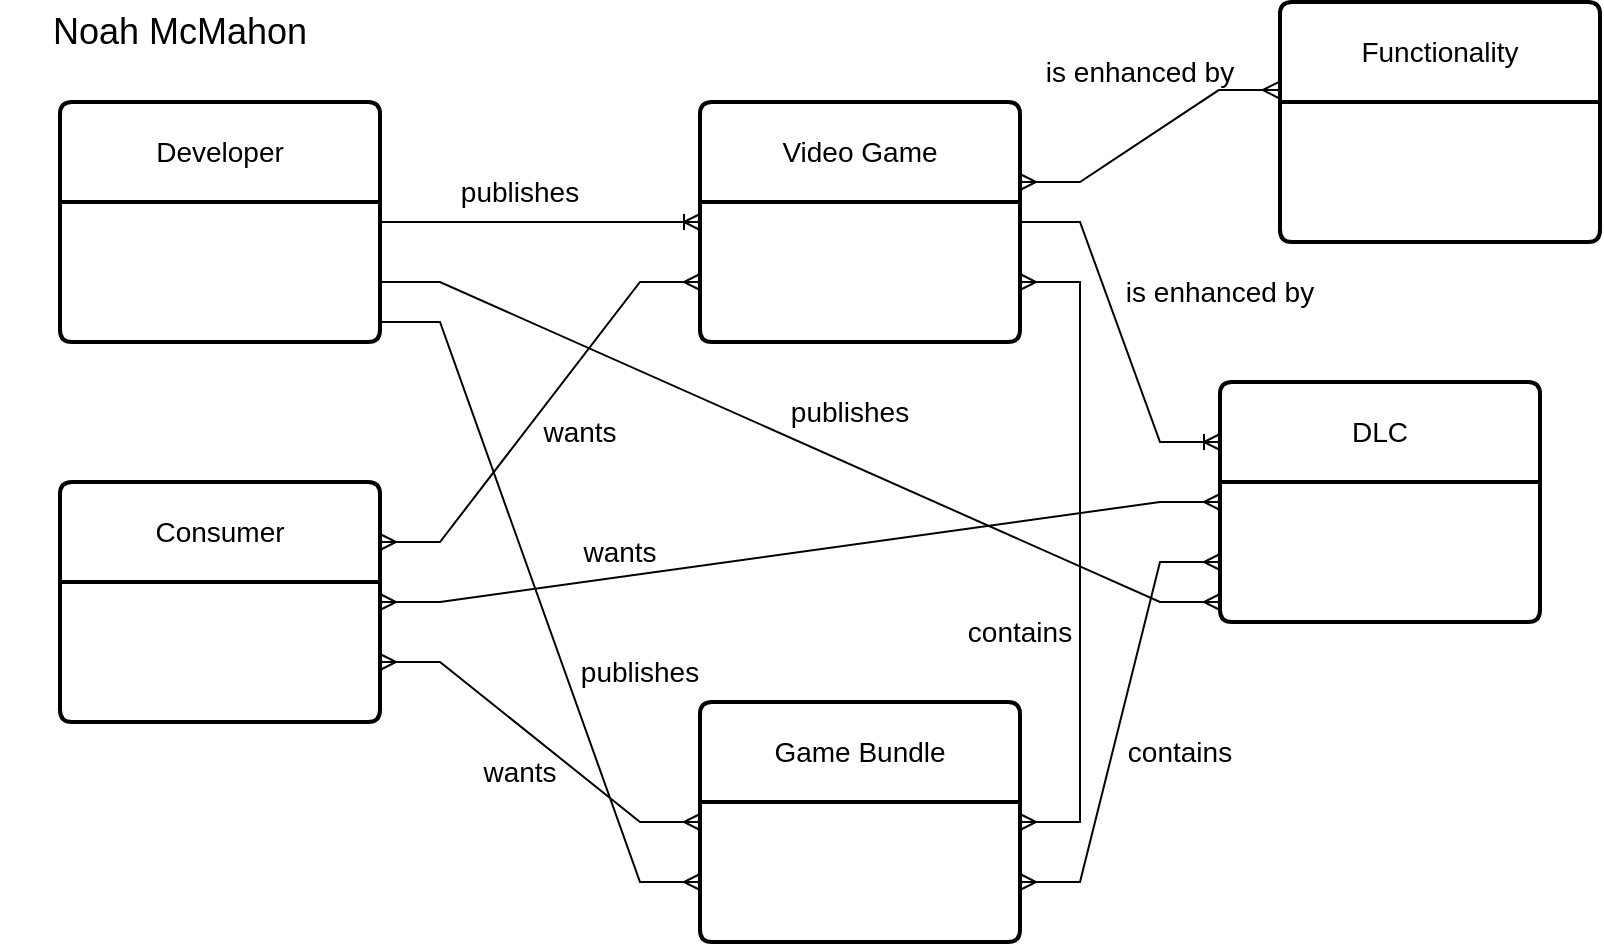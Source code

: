 <mxfile version="22.1.5" type="device">
  <diagram id="R2lEEEUBdFMjLlhIrx00" name="Page-1">
    <mxGraphModel dx="794" dy="502" grid="1" gridSize="10" guides="1" tooltips="1" connect="1" arrows="1" fold="1" page="1" pageScale="1" pageWidth="850" pageHeight="1100" math="0" shadow="0" extFonts="Permanent Marker^https://fonts.googleapis.com/css?family=Permanent+Marker">
      <root>
        <mxCell id="0" />
        <mxCell id="1" parent="0" />
        <mxCell id="uT1medCgupJe7l-JOGpY-1" value="Video Game" style="swimlane;childLayout=stackLayout;horizontal=1;startSize=50;horizontalStack=0;rounded=1;fontSize=14;fontStyle=0;strokeWidth=2;resizeParent=0;resizeLast=1;shadow=0;dashed=0;align=center;arcSize=4;whiteSpace=wrap;html=1;" parent="1" vertex="1">
          <mxGeometry x="350" y="60" width="160" height="120" as="geometry" />
        </mxCell>
        <mxCell id="uT1medCgupJe7l-JOGpY-3" value="Consumer" style="swimlane;childLayout=stackLayout;horizontal=1;startSize=50;horizontalStack=0;rounded=1;fontSize=14;fontStyle=0;strokeWidth=2;resizeParent=0;resizeLast=1;shadow=0;dashed=0;align=center;arcSize=4;whiteSpace=wrap;html=1;" parent="1" vertex="1">
          <mxGeometry x="30" y="250" width="160" height="120" as="geometry" />
        </mxCell>
        <mxCell id="uT1medCgupJe7l-JOGpY-4" value="DLC" style="swimlane;childLayout=stackLayout;horizontal=1;startSize=50;horizontalStack=0;rounded=1;fontSize=14;fontStyle=0;strokeWidth=2;resizeParent=0;resizeLast=1;shadow=0;dashed=0;align=center;arcSize=4;whiteSpace=wrap;html=1;" parent="1" vertex="1">
          <mxGeometry x="610" y="200" width="160" height="120" as="geometry" />
        </mxCell>
        <mxCell id="uT1medCgupJe7l-JOGpY-5" value="Developer" style="swimlane;childLayout=stackLayout;horizontal=1;startSize=50;horizontalStack=0;rounded=1;fontSize=14;fontStyle=0;strokeWidth=2;resizeParent=0;resizeLast=1;shadow=0;dashed=0;align=center;arcSize=4;whiteSpace=wrap;html=1;" parent="1" vertex="1">
          <mxGeometry x="30" y="60" width="160" height="120" as="geometry" />
        </mxCell>
        <mxCell id="uT1medCgupJe7l-JOGpY-6" value="Game Bundle" style="swimlane;childLayout=stackLayout;horizontal=1;startSize=50;horizontalStack=0;rounded=1;fontSize=14;fontStyle=0;strokeWidth=2;resizeParent=0;resizeLast=1;shadow=0;dashed=0;align=center;arcSize=4;whiteSpace=wrap;html=1;" parent="1" vertex="1">
          <mxGeometry x="350" y="360" width="160" height="120" as="geometry" />
        </mxCell>
        <mxCell id="uT1medCgupJe7l-JOGpY-7" value="&lt;font style=&quot;font-size: 18px;&quot;&gt;Noah McMahon&lt;/font&gt;" style="text;strokeColor=none;align=center;fillColor=none;html=1;verticalAlign=middle;whiteSpace=wrap;rounded=0;" parent="1" vertex="1">
          <mxGeometry y="10" width="180" height="30" as="geometry" />
        </mxCell>
        <mxCell id="uT1medCgupJe7l-JOGpY-8" value="" style="edgeStyle=entityRelationEdgeStyle;fontSize=12;html=1;endArrow=ERoneToMany;rounded=0;" parent="1" edge="1">
          <mxGeometry width="100" height="100" relative="1" as="geometry">
            <mxPoint x="190" y="120" as="sourcePoint" />
            <mxPoint x="350" y="120" as="targetPoint" />
          </mxGeometry>
        </mxCell>
        <mxCell id="uT1medCgupJe7l-JOGpY-9" value="&lt;font style=&quot;font-size: 14px;&quot;&gt;publishes&lt;/font&gt;" style="text;strokeColor=none;align=center;fillColor=none;html=1;verticalAlign=middle;whiteSpace=wrap;rounded=0;" parent="1" vertex="1">
          <mxGeometry x="170" y="90" width="180" height="30" as="geometry" />
        </mxCell>
        <mxCell id="uT1medCgupJe7l-JOGpY-11" value="" style="edgeStyle=entityRelationEdgeStyle;fontSize=12;html=1;endArrow=ERoneToMany;rounded=0;exitX=1;exitY=0.5;exitDx=0;exitDy=0;entryX=0;entryY=0.25;entryDx=0;entryDy=0;" parent="1" source="uT1medCgupJe7l-JOGpY-1" target="uT1medCgupJe7l-JOGpY-4" edge="1">
          <mxGeometry width="100" height="100" relative="1" as="geometry">
            <mxPoint x="450" y="330" as="sourcePoint" />
            <mxPoint x="550" y="230" as="targetPoint" />
            <Array as="points">
              <mxPoint x="610" y="330" />
            </Array>
          </mxGeometry>
        </mxCell>
        <mxCell id="uT1medCgupJe7l-JOGpY-13" value="&lt;font style=&quot;font-size: 14px;&quot;&gt;is enhanced by&lt;/font&gt;" style="text;strokeColor=none;align=center;fillColor=none;html=1;verticalAlign=middle;whiteSpace=wrap;rounded=0;" parent="1" vertex="1">
          <mxGeometry x="520" y="140" width="180" height="30" as="geometry" />
        </mxCell>
        <mxCell id="uT1medCgupJe7l-JOGpY-16" value="&lt;font style=&quot;font-size: 14px;&quot;&gt;wants&lt;/font&gt;" style="text;strokeColor=none;align=center;fillColor=none;html=1;verticalAlign=middle;whiteSpace=wrap;rounded=0;" parent="1" vertex="1">
          <mxGeometry x="220" y="270" width="180" height="30" as="geometry" />
        </mxCell>
        <mxCell id="uT1medCgupJe7l-JOGpY-17" value="&lt;font style=&quot;font-size: 14px;&quot;&gt;wants&lt;/font&gt;" style="text;strokeColor=none;align=center;fillColor=none;html=1;verticalAlign=middle;whiteSpace=wrap;rounded=0;" parent="1" vertex="1">
          <mxGeometry x="200" y="210" width="180" height="30" as="geometry" />
        </mxCell>
        <mxCell id="uT1medCgupJe7l-JOGpY-18" value="" style="edgeStyle=entityRelationEdgeStyle;fontSize=12;html=1;endArrow=ERmany;startArrow=ERmany;rounded=0;entryX=0;entryY=0.75;entryDx=0;entryDy=0;exitX=1;exitY=0.75;exitDx=0;exitDy=0;" parent="1" source="uT1medCgupJe7l-JOGpY-6" target="uT1medCgupJe7l-JOGpY-4" edge="1">
          <mxGeometry width="100" height="100" relative="1" as="geometry">
            <mxPoint x="300" y="550" as="sourcePoint" />
            <mxPoint x="400" y="450" as="targetPoint" />
            <Array as="points">
              <mxPoint x="470" y="430" />
              <mxPoint x="450" y="430" />
            </Array>
          </mxGeometry>
        </mxCell>
        <mxCell id="uT1medCgupJe7l-JOGpY-19" value="" style="edgeStyle=entityRelationEdgeStyle;fontSize=12;html=1;endArrow=ERmany;startArrow=ERmany;rounded=0;entryX=1;entryY=0.75;entryDx=0;entryDy=0;exitX=1;exitY=0.5;exitDx=0;exitDy=0;" parent="1" source="uT1medCgupJe7l-JOGpY-6" target="uT1medCgupJe7l-JOGpY-1" edge="1">
          <mxGeometry width="100" height="100" relative="1" as="geometry">
            <mxPoint x="380" y="360" as="sourcePoint" />
            <mxPoint x="480" y="260" as="targetPoint" />
          </mxGeometry>
        </mxCell>
        <mxCell id="uT1medCgupJe7l-JOGpY-20" value="&lt;font style=&quot;font-size: 14px;&quot;&gt;contains&lt;/font&gt;" style="text;strokeColor=none;align=center;fillColor=none;html=1;verticalAlign=middle;whiteSpace=wrap;rounded=0;" parent="1" vertex="1">
          <mxGeometry x="420" y="310" width="180" height="30" as="geometry" />
        </mxCell>
        <mxCell id="uT1medCgupJe7l-JOGpY-21" value="&lt;font style=&quot;font-size: 14px;&quot;&gt;contains&lt;/font&gt;" style="text;strokeColor=none;align=center;fillColor=none;html=1;verticalAlign=middle;whiteSpace=wrap;rounded=0;" parent="1" vertex="1">
          <mxGeometry x="500" y="370" width="180" height="30" as="geometry" />
        </mxCell>
        <mxCell id="OeUcah6Oe3X_LGf0Tp0E-1" value="" style="edgeStyle=entityRelationEdgeStyle;fontSize=12;html=1;endArrow=ERmany;startArrow=ERmany;rounded=0;exitX=1;exitY=0.5;exitDx=0;exitDy=0;entryX=0;entryY=0.5;entryDx=0;entryDy=0;" parent="1" source="uT1medCgupJe7l-JOGpY-3" target="uT1medCgupJe7l-JOGpY-4" edge="1">
          <mxGeometry width="100" height="100" relative="1" as="geometry">
            <mxPoint x="360" y="310" as="sourcePoint" />
            <mxPoint x="460" y="210" as="targetPoint" />
          </mxGeometry>
        </mxCell>
        <mxCell id="OeUcah6Oe3X_LGf0Tp0E-2" value="" style="edgeStyle=entityRelationEdgeStyle;fontSize=12;html=1;endArrow=ERmany;startArrow=ERmany;rounded=0;entryX=0;entryY=0.75;entryDx=0;entryDy=0;exitX=1;exitY=0.25;exitDx=0;exitDy=0;" parent="1" source="uT1medCgupJe7l-JOGpY-3" target="uT1medCgupJe7l-JOGpY-1" edge="1">
          <mxGeometry width="100" height="100" relative="1" as="geometry">
            <mxPoint x="360" y="310" as="sourcePoint" />
            <mxPoint x="460" y="210" as="targetPoint" />
          </mxGeometry>
        </mxCell>
        <mxCell id="OeUcah6Oe3X_LGf0Tp0E-4" value="Functionality" style="swimlane;childLayout=stackLayout;horizontal=1;startSize=50;horizontalStack=0;rounded=1;fontSize=14;fontStyle=0;strokeWidth=2;resizeParent=0;resizeLast=1;shadow=0;dashed=0;align=center;arcSize=4;whiteSpace=wrap;html=1;" parent="1" vertex="1">
          <mxGeometry x="640" y="10" width="160" height="120" as="geometry" />
        </mxCell>
        <mxCell id="OeUcah6Oe3X_LGf0Tp0E-5" value="" style="edgeStyle=entityRelationEdgeStyle;fontSize=12;html=1;endArrow=ERmany;startArrow=ERmany;rounded=0;entryX=-0.004;entryY=0.367;entryDx=0;entryDy=0;entryPerimeter=0;" parent="1" target="OeUcah6Oe3X_LGf0Tp0E-4" edge="1">
          <mxGeometry width="100" height="100" relative="1" as="geometry">
            <mxPoint x="510" y="100" as="sourcePoint" />
            <mxPoint x="610" as="targetPoint" />
          </mxGeometry>
        </mxCell>
        <mxCell id="OeUcah6Oe3X_LGf0Tp0E-6" value="&lt;font style=&quot;font-size: 14px;&quot;&gt;is enhanced by&lt;/font&gt;" style="text;strokeColor=none;align=center;fillColor=none;html=1;verticalAlign=middle;whiteSpace=wrap;rounded=0;" parent="1" vertex="1">
          <mxGeometry x="480" y="30" width="180" height="30" as="geometry" />
        </mxCell>
        <mxCell id="JpcCwv-xI3Yv6DdjB4Kb-1" value="" style="edgeStyle=entityRelationEdgeStyle;fontSize=12;html=1;endArrow=ERmany;rounded=0;exitX=1;exitY=0.75;exitDx=0;exitDy=0;" edge="1" parent="1" source="uT1medCgupJe7l-JOGpY-5">
          <mxGeometry width="100" height="100" relative="1" as="geometry">
            <mxPoint x="370" y="320" as="sourcePoint" />
            <mxPoint x="610" y="310" as="targetPoint" />
          </mxGeometry>
        </mxCell>
        <mxCell id="JpcCwv-xI3Yv6DdjB4Kb-2" value="" style="edgeStyle=entityRelationEdgeStyle;fontSize=12;html=1;endArrow=ERmany;rounded=0;entryX=0;entryY=0.75;entryDx=0;entryDy=0;" edge="1" parent="1" target="uT1medCgupJe7l-JOGpY-6">
          <mxGeometry width="100" height="100" relative="1" as="geometry">
            <mxPoint x="190" y="170" as="sourcePoint" />
            <mxPoint x="620" y="320" as="targetPoint" />
          </mxGeometry>
        </mxCell>
        <mxCell id="JpcCwv-xI3Yv6DdjB4Kb-3" value="&lt;font style=&quot;font-size: 14px;&quot;&gt;publishes&lt;/font&gt;" style="text;strokeColor=none;align=center;fillColor=none;html=1;verticalAlign=middle;whiteSpace=wrap;rounded=0;" vertex="1" parent="1">
          <mxGeometry x="335" y="200" width="180" height="30" as="geometry" />
        </mxCell>
        <mxCell id="JpcCwv-xI3Yv6DdjB4Kb-4" value="&lt;font style=&quot;font-size: 14px;&quot;&gt;publishes&lt;/font&gt;" style="text;strokeColor=none;align=center;fillColor=none;html=1;verticalAlign=middle;whiteSpace=wrap;rounded=0;" vertex="1" parent="1">
          <mxGeometry x="230" y="330" width="180" height="30" as="geometry" />
        </mxCell>
        <mxCell id="JpcCwv-xI3Yv6DdjB4Kb-5" value="" style="edgeStyle=entityRelationEdgeStyle;fontSize=12;html=1;endArrow=ERmany;startArrow=ERmany;rounded=0;entryX=0;entryY=0.5;entryDx=0;entryDy=0;exitX=1;exitY=0.75;exitDx=0;exitDy=0;" edge="1" parent="1" source="uT1medCgupJe7l-JOGpY-3" target="uT1medCgupJe7l-JOGpY-6">
          <mxGeometry width="100" height="100" relative="1" as="geometry">
            <mxPoint x="200" y="360" as="sourcePoint" />
            <mxPoint x="350" y="470" as="targetPoint" />
          </mxGeometry>
        </mxCell>
        <mxCell id="JpcCwv-xI3Yv6DdjB4Kb-6" value="&lt;font style=&quot;font-size: 14px;&quot;&gt;wants&lt;/font&gt;" style="text;strokeColor=none;align=center;fillColor=none;html=1;verticalAlign=middle;whiteSpace=wrap;rounded=0;" vertex="1" parent="1">
          <mxGeometry x="170" y="380" width="180" height="30" as="geometry" />
        </mxCell>
      </root>
    </mxGraphModel>
  </diagram>
</mxfile>

